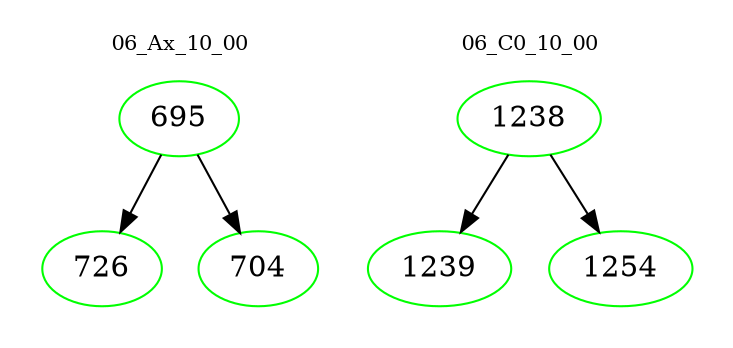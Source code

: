 digraph{
subgraph cluster_0 {
color = white
label = "06_Ax_10_00";
fontsize=10;
T0_695 [label="695", color="green"]
T0_695 -> T0_726 [color="black"]
T0_726 [label="726", color="green"]
T0_695 -> T0_704 [color="black"]
T0_704 [label="704", color="green"]
}
subgraph cluster_1 {
color = white
label = "06_C0_10_00";
fontsize=10;
T1_1238 [label="1238", color="green"]
T1_1238 -> T1_1239 [color="black"]
T1_1239 [label="1239", color="green"]
T1_1238 -> T1_1254 [color="black"]
T1_1254 [label="1254", color="green"]
}
}
